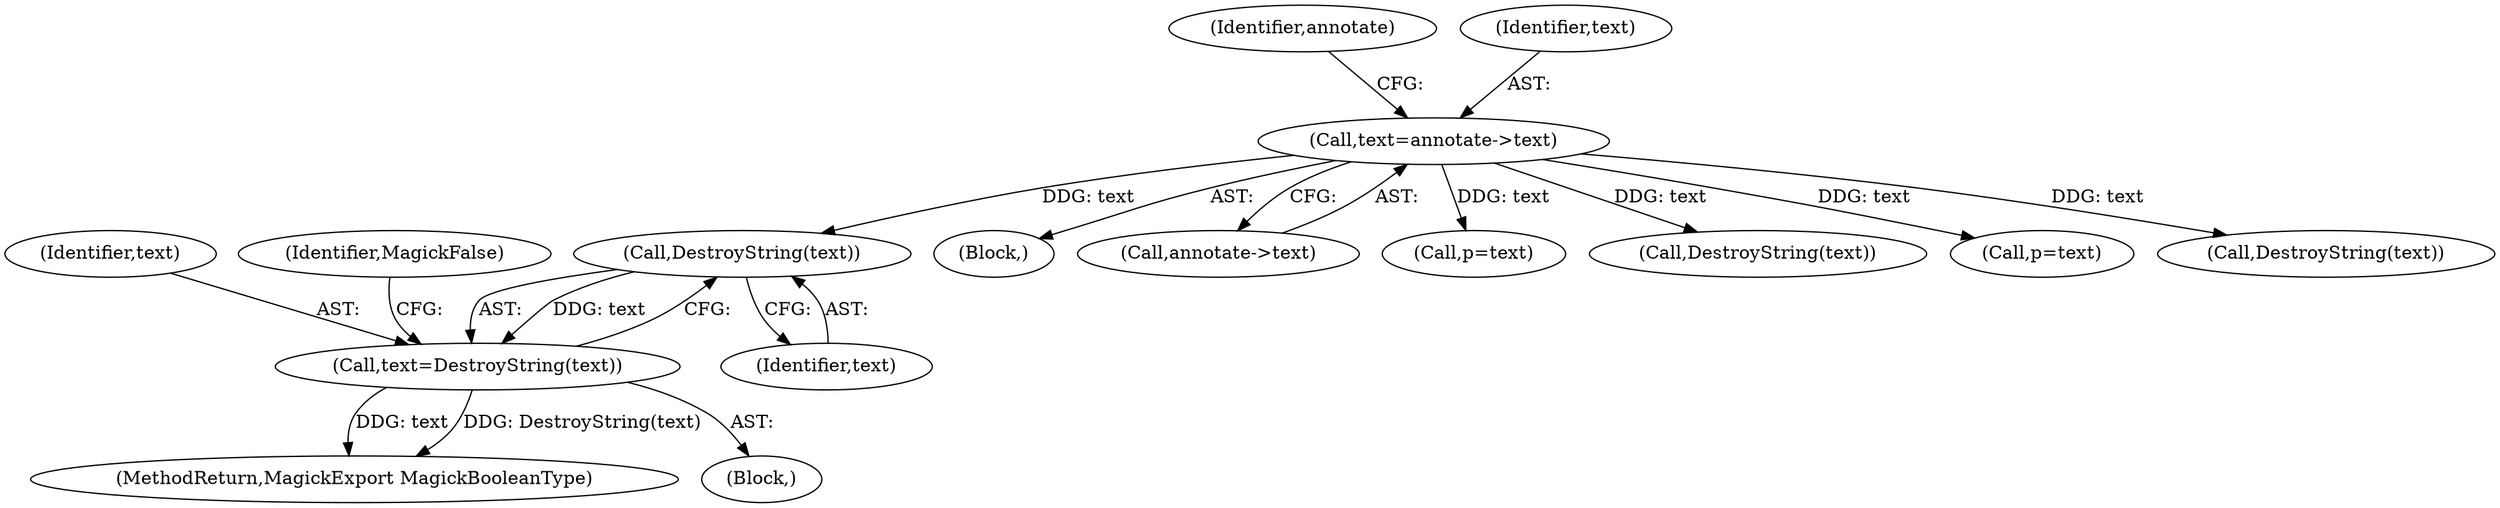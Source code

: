 digraph "0_ImageMagick6_f6ffc702c6eecd963587273a429dcd608c648984@pointer" {
"1000252" [label="(Call,DestroyString(text))"];
"1000187" [label="(Call,text=annotate->text)"];
"1000250" [label="(Call,text=DestroyString(text))"];
"1002056" [label="(MethodReturn,MagickExport MagickBooleanType)"];
"1000251" [label="(Identifier,text)"];
"1000107" [label="(Block,)"];
"1000189" [label="(Call,annotate->text)"];
"1000241" [label="(Block,)"];
"1000250" [label="(Call,text=DestroyString(text))"];
"1000256" [label="(Call,p=text)"];
"1000253" [label="(Identifier,text)"];
"1000194" [label="(Identifier,annotate)"];
"1000255" [label="(Identifier,MagickFalse)"];
"1000188" [label="(Identifier,text)"];
"1000384" [label="(Call,DestroyString(text))"];
"1000252" [label="(Call,DestroyString(text))"];
"1000210" [label="(Call,p=text)"];
"1000187" [label="(Call,text=annotate->text)"];
"1002052" [label="(Call,DestroyString(text))"];
"1000252" -> "1000250"  [label="AST: "];
"1000252" -> "1000253"  [label="CFG: "];
"1000253" -> "1000252"  [label="AST: "];
"1000250" -> "1000252"  [label="CFG: "];
"1000252" -> "1000250"  [label="DDG: text"];
"1000187" -> "1000252"  [label="DDG: text"];
"1000187" -> "1000107"  [label="AST: "];
"1000187" -> "1000189"  [label="CFG: "];
"1000188" -> "1000187"  [label="AST: "];
"1000189" -> "1000187"  [label="AST: "];
"1000194" -> "1000187"  [label="CFG: "];
"1000187" -> "1000210"  [label="DDG: text"];
"1000187" -> "1000256"  [label="DDG: text"];
"1000187" -> "1000384"  [label="DDG: text"];
"1000187" -> "1002052"  [label="DDG: text"];
"1000250" -> "1000241"  [label="AST: "];
"1000251" -> "1000250"  [label="AST: "];
"1000255" -> "1000250"  [label="CFG: "];
"1000250" -> "1002056"  [label="DDG: text"];
"1000250" -> "1002056"  [label="DDG: DestroyString(text)"];
}

